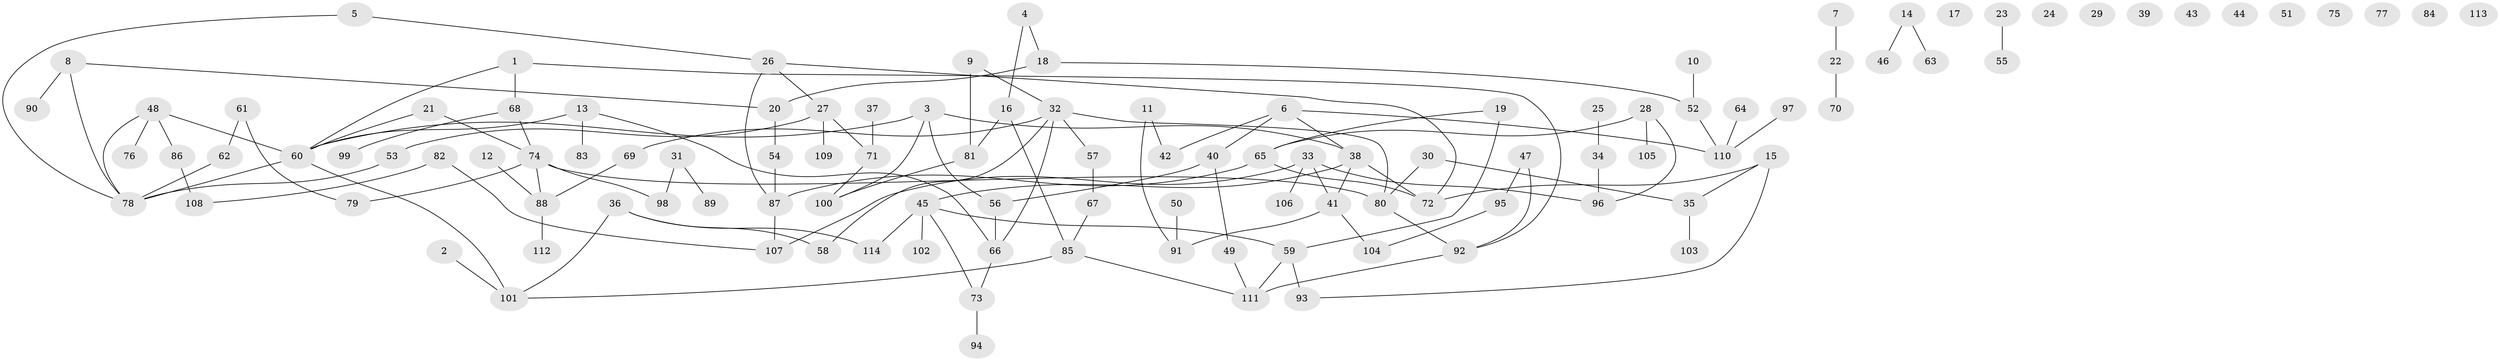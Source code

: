 // Generated by graph-tools (version 1.1) at 2025/39/03/09/25 04:39:00]
// undirected, 114 vertices, 131 edges
graph export_dot {
graph [start="1"]
  node [color=gray90,style=filled];
  1;
  2;
  3;
  4;
  5;
  6;
  7;
  8;
  9;
  10;
  11;
  12;
  13;
  14;
  15;
  16;
  17;
  18;
  19;
  20;
  21;
  22;
  23;
  24;
  25;
  26;
  27;
  28;
  29;
  30;
  31;
  32;
  33;
  34;
  35;
  36;
  37;
  38;
  39;
  40;
  41;
  42;
  43;
  44;
  45;
  46;
  47;
  48;
  49;
  50;
  51;
  52;
  53;
  54;
  55;
  56;
  57;
  58;
  59;
  60;
  61;
  62;
  63;
  64;
  65;
  66;
  67;
  68;
  69;
  70;
  71;
  72;
  73;
  74;
  75;
  76;
  77;
  78;
  79;
  80;
  81;
  82;
  83;
  84;
  85;
  86;
  87;
  88;
  89;
  90;
  91;
  92;
  93;
  94;
  95;
  96;
  97;
  98;
  99;
  100;
  101;
  102;
  103;
  104;
  105;
  106;
  107;
  108;
  109;
  110;
  111;
  112;
  113;
  114;
  1 -- 60;
  1 -- 68;
  1 -- 92;
  2 -- 101;
  3 -- 38;
  3 -- 56;
  3 -- 60;
  3 -- 100;
  4 -- 16;
  4 -- 18;
  5 -- 26;
  5 -- 78;
  6 -- 38;
  6 -- 40;
  6 -- 42;
  6 -- 110;
  7 -- 22;
  8 -- 20;
  8 -- 78;
  8 -- 90;
  9 -- 32;
  9 -- 81;
  10 -- 52;
  11 -- 42;
  11 -- 91;
  12 -- 88;
  13 -- 60;
  13 -- 66;
  13 -- 83;
  14 -- 46;
  14 -- 63;
  15 -- 35;
  15 -- 72;
  15 -- 93;
  16 -- 81;
  16 -- 85;
  18 -- 20;
  18 -- 52;
  19 -- 59;
  19 -- 65;
  20 -- 54;
  21 -- 60;
  21 -- 74;
  22 -- 70;
  23 -- 55;
  25 -- 34;
  26 -- 27;
  26 -- 72;
  26 -- 87;
  27 -- 53;
  27 -- 71;
  27 -- 109;
  28 -- 65;
  28 -- 96;
  28 -- 105;
  30 -- 35;
  30 -- 80;
  31 -- 89;
  31 -- 98;
  32 -- 57;
  32 -- 58;
  32 -- 66;
  32 -- 69;
  32 -- 80;
  33 -- 41;
  33 -- 96;
  33 -- 106;
  33 -- 107;
  34 -- 96;
  35 -- 103;
  36 -- 58;
  36 -- 101;
  36 -- 114;
  37 -- 71;
  38 -- 41;
  38 -- 45;
  38 -- 72;
  40 -- 49;
  40 -- 56;
  41 -- 91;
  41 -- 104;
  45 -- 59;
  45 -- 73;
  45 -- 102;
  45 -- 114;
  47 -- 92;
  47 -- 95;
  48 -- 60;
  48 -- 76;
  48 -- 78;
  48 -- 86;
  49 -- 111;
  50 -- 91;
  52 -- 110;
  53 -- 78;
  54 -- 87;
  56 -- 66;
  57 -- 67;
  59 -- 93;
  59 -- 111;
  60 -- 78;
  60 -- 101;
  61 -- 62;
  61 -- 79;
  62 -- 78;
  64 -- 110;
  65 -- 72;
  65 -- 87;
  66 -- 73;
  67 -- 85;
  68 -- 74;
  68 -- 99;
  69 -- 88;
  71 -- 100;
  73 -- 94;
  74 -- 79;
  74 -- 80;
  74 -- 88;
  74 -- 98;
  80 -- 92;
  81 -- 100;
  82 -- 107;
  82 -- 108;
  85 -- 101;
  85 -- 111;
  86 -- 108;
  87 -- 107;
  88 -- 112;
  92 -- 111;
  95 -- 104;
  97 -- 110;
}
